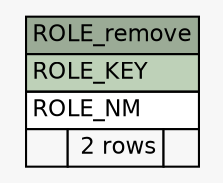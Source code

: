 // dot 2.28.0 on Windows 7 6.1
// SchemaSpy rev 590
digraph "ROLE_remove" {
  graph [
    rankdir="RL"
    bgcolor="#f7f7f7"
    nodesep="0.18"
    ranksep="0.46"
    fontname="Helvetica"
    fontsize="11"
  ];
  node [
    fontname="Helvetica"
    fontsize="11"
    shape="plaintext"
  ];
  edge [
    arrowsize="0.8"
  ];
  "ROLE_remove" [
    label=<
    <TABLE BORDER="0" CELLBORDER="1" CELLSPACING="0" BGCOLOR="#ffffff">
      <TR><TD COLSPAN="3" BGCOLOR="#9bab96" ALIGN="CENTER">ROLE_remove</TD></TR>
      <TR><TD PORT="ROLE_KEY" COLSPAN="3" BGCOLOR="#bed1b8" ALIGN="LEFT">ROLE_KEY</TD></TR>
      <TR><TD PORT="ROLE_NM" COLSPAN="3" ALIGN="LEFT">ROLE_NM</TD></TR>
      <TR><TD ALIGN="LEFT" BGCOLOR="#f7f7f7">  </TD><TD ALIGN="RIGHT" BGCOLOR="#f7f7f7">2 rows</TD><TD ALIGN="RIGHT" BGCOLOR="#f7f7f7">  </TD></TR>
    </TABLE>>
    URL="tables/ROLE_remove.html"
    tooltip="ROLE_remove"
  ];
}
